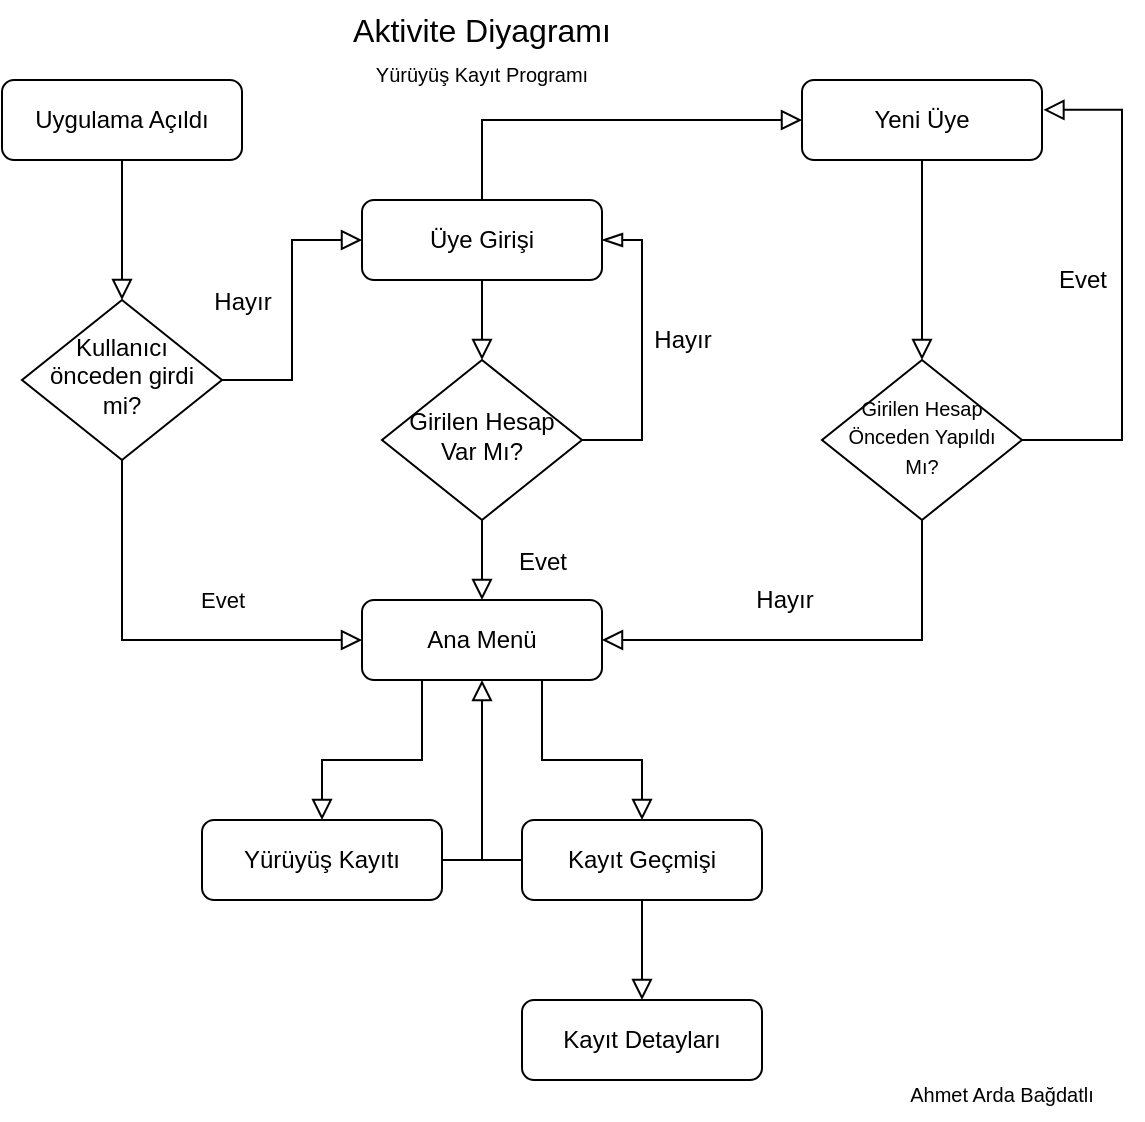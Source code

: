 <mxfile version="24.6.4" type="device">
  <diagram id="C5RBs43oDa-KdzZeNtuy" name="Page-1">
    <mxGraphModel dx="1400" dy="809" grid="1" gridSize="10" guides="1" tooltips="1" connect="1" arrows="1" fold="1" page="1" pageScale="1" pageWidth="827" pageHeight="1169" math="0" shadow="0">
      <root>
        <mxCell id="WIyWlLk6GJQsqaUBKTNV-0" />
        <mxCell id="WIyWlLk6GJQsqaUBKTNV-1" parent="WIyWlLk6GJQsqaUBKTNV-0" />
        <mxCell id="WIyWlLk6GJQsqaUBKTNV-2" value="" style="rounded=0;html=1;jettySize=auto;orthogonalLoop=1;fontSize=11;endArrow=block;endFill=0;endSize=8;strokeWidth=1;shadow=0;labelBackgroundColor=none;edgeStyle=orthogonalEdgeStyle;" parent="WIyWlLk6GJQsqaUBKTNV-1" source="WIyWlLk6GJQsqaUBKTNV-3" edge="1">
          <mxGeometry relative="1" as="geometry">
            <mxPoint x="220" y="170" as="targetPoint" />
          </mxGeometry>
        </mxCell>
        <mxCell id="WIyWlLk6GJQsqaUBKTNV-3" value="Uygulama Açıldı" style="rounded=1;whiteSpace=wrap;html=1;fontSize=12;glass=0;strokeWidth=1;shadow=0;" parent="WIyWlLk6GJQsqaUBKTNV-1" vertex="1">
          <mxGeometry x="160" y="60" width="120" height="40" as="geometry" />
        </mxCell>
        <mxCell id="NClxcvLmYfGI_eOeFI5d-4" style="edgeStyle=none;curved=1;rounded=0;orthogonalLoop=1;jettySize=auto;html=1;fontSize=12;startSize=8;endSize=8;endArrow=block;endFill=0;" edge="1" parent="WIyWlLk6GJQsqaUBKTNV-1" source="WIyWlLk6GJQsqaUBKTNV-7">
          <mxGeometry relative="1" as="geometry">
            <mxPoint x="400" y="200" as="targetPoint" />
          </mxGeometry>
        </mxCell>
        <mxCell id="NClxcvLmYfGI_eOeFI5d-10" style="edgeStyle=orthogonalEdgeStyle;rounded=0;orthogonalLoop=1;jettySize=auto;html=1;exitX=0.5;exitY=0;exitDx=0;exitDy=0;fontSize=12;startSize=8;endSize=8;endArrow=block;endFill=0;" edge="1" parent="WIyWlLk6GJQsqaUBKTNV-1" source="WIyWlLk6GJQsqaUBKTNV-7">
          <mxGeometry relative="1" as="geometry">
            <mxPoint x="560" y="80" as="targetPoint" />
            <Array as="points">
              <mxPoint x="400" y="80" />
            </Array>
          </mxGeometry>
        </mxCell>
        <mxCell id="WIyWlLk6GJQsqaUBKTNV-7" value="Üye Girişi" style="rounded=1;whiteSpace=wrap;html=1;fontSize=12;glass=0;strokeWidth=1;shadow=0;" parent="WIyWlLk6GJQsqaUBKTNV-1" vertex="1">
          <mxGeometry x="340" y="120" width="120" height="40" as="geometry" />
        </mxCell>
        <mxCell id="WIyWlLk6GJQsqaUBKTNV-8" value="Evet" style="rounded=0;html=1;jettySize=auto;orthogonalLoop=1;fontSize=11;endArrow=block;endFill=0;endSize=8;strokeWidth=1;shadow=0;labelBackgroundColor=none;edgeStyle=orthogonalEdgeStyle;" parent="WIyWlLk6GJQsqaUBKTNV-1" source="WIyWlLk6GJQsqaUBKTNV-10" target="WIyWlLk6GJQsqaUBKTNV-11" edge="1">
          <mxGeometry x="0.333" y="20" relative="1" as="geometry">
            <mxPoint as="offset" />
            <Array as="points">
              <mxPoint x="220" y="340" />
            </Array>
          </mxGeometry>
        </mxCell>
        <mxCell id="NClxcvLmYfGI_eOeFI5d-1" style="edgeStyle=orthogonalEdgeStyle;rounded=0;orthogonalLoop=1;jettySize=auto;html=1;exitX=1;exitY=0.5;exitDx=0;exitDy=0;entryX=0;entryY=0.5;entryDx=0;entryDy=0;fontSize=12;startSize=8;endSize=8;endArrow=block;endFill=0;" edge="1" parent="WIyWlLk6GJQsqaUBKTNV-1" source="WIyWlLk6GJQsqaUBKTNV-10" target="WIyWlLk6GJQsqaUBKTNV-7">
          <mxGeometry relative="1" as="geometry" />
        </mxCell>
        <mxCell id="NClxcvLmYfGI_eOeFI5d-3" value="Hayır" style="edgeLabel;html=1;align=center;verticalAlign=middle;resizable=0;points=[];fontSize=12;" vertex="1" connectable="0" parent="NClxcvLmYfGI_eOeFI5d-1">
          <mxGeometry x="-0.12" y="3" relative="1" as="geometry">
            <mxPoint x="-22" y="-13" as="offset" />
          </mxGeometry>
        </mxCell>
        <mxCell id="WIyWlLk6GJQsqaUBKTNV-10" value="Kullanıcı önceden girdi mi?" style="rhombus;whiteSpace=wrap;html=1;shadow=0;fontFamily=Helvetica;fontSize=12;align=center;strokeWidth=1;spacing=6;spacingTop=-4;" parent="WIyWlLk6GJQsqaUBKTNV-1" vertex="1">
          <mxGeometry x="170" y="170" width="100" height="80" as="geometry" />
        </mxCell>
        <mxCell id="NClxcvLmYfGI_eOeFI5d-21" style="edgeStyle=orthogonalEdgeStyle;rounded=0;orthogonalLoop=1;jettySize=auto;html=1;entryX=0.5;entryY=0;entryDx=0;entryDy=0;fontSize=12;startSize=8;endSize=8;endArrow=block;endFill=0;exitX=0.75;exitY=1;exitDx=0;exitDy=0;" edge="1" parent="WIyWlLk6GJQsqaUBKTNV-1" source="WIyWlLk6GJQsqaUBKTNV-11" target="NClxcvLmYfGI_eOeFI5d-20">
          <mxGeometry relative="1" as="geometry">
            <Array as="points">
              <mxPoint x="430" y="400" />
              <mxPoint x="480" y="400" />
            </Array>
          </mxGeometry>
        </mxCell>
        <mxCell id="NClxcvLmYfGI_eOeFI5d-22" style="edgeStyle=orthogonalEdgeStyle;rounded=0;orthogonalLoop=1;jettySize=auto;html=1;entryX=0.5;entryY=0;entryDx=0;entryDy=0;fontSize=12;startSize=8;endSize=8;endArrow=block;endFill=0;" edge="1" parent="WIyWlLk6GJQsqaUBKTNV-1" source="WIyWlLk6GJQsqaUBKTNV-11" target="NClxcvLmYfGI_eOeFI5d-19">
          <mxGeometry relative="1" as="geometry">
            <Array as="points">
              <mxPoint x="370" y="400" />
              <mxPoint x="320" y="400" />
            </Array>
          </mxGeometry>
        </mxCell>
        <mxCell id="WIyWlLk6GJQsqaUBKTNV-11" value="Ana Menü" style="rounded=1;whiteSpace=wrap;html=1;fontSize=12;glass=0;strokeWidth=1;shadow=0;" parent="WIyWlLk6GJQsqaUBKTNV-1" vertex="1">
          <mxGeometry x="340" y="320" width="120" height="40" as="geometry" />
        </mxCell>
        <mxCell id="NClxcvLmYfGI_eOeFI5d-6" style="edgeStyle=orthogonalEdgeStyle;rounded=0;orthogonalLoop=1;jettySize=auto;html=1;fontSize=12;startSize=8;endSize=8;endArrow=block;endFill=0;entryX=0.5;entryY=0;entryDx=0;entryDy=0;" edge="1" parent="WIyWlLk6GJQsqaUBKTNV-1" source="NClxcvLmYfGI_eOeFI5d-5" target="WIyWlLk6GJQsqaUBKTNV-11">
          <mxGeometry relative="1" as="geometry">
            <mxPoint x="430" y="290" as="targetPoint" />
            <Array as="points" />
          </mxGeometry>
        </mxCell>
        <mxCell id="NClxcvLmYfGI_eOeFI5d-7" value="Evet" style="edgeLabel;html=1;align=center;verticalAlign=middle;resizable=0;points=[];fontSize=12;" vertex="1" connectable="0" parent="NClxcvLmYfGI_eOeFI5d-6">
          <mxGeometry x="0.569" y="3" relative="1" as="geometry">
            <mxPoint x="27" y="-11" as="offset" />
          </mxGeometry>
        </mxCell>
        <mxCell id="NClxcvLmYfGI_eOeFI5d-8" style="edgeStyle=orthogonalEdgeStyle;rounded=0;orthogonalLoop=1;jettySize=auto;html=1;entryX=1;entryY=0.5;entryDx=0;entryDy=0;fontSize=12;startSize=8;endSize=8;endArrow=blockThin;endFill=0;" edge="1" parent="WIyWlLk6GJQsqaUBKTNV-1" source="NClxcvLmYfGI_eOeFI5d-5" target="WIyWlLk6GJQsqaUBKTNV-7">
          <mxGeometry relative="1" as="geometry">
            <Array as="points">
              <mxPoint x="480" y="240" />
              <mxPoint x="480" y="140" />
            </Array>
          </mxGeometry>
        </mxCell>
        <mxCell id="NClxcvLmYfGI_eOeFI5d-9" value="Hayır" style="edgeLabel;html=1;align=center;verticalAlign=middle;resizable=0;points=[];fontSize=12;" vertex="1" connectable="0" parent="NClxcvLmYfGI_eOeFI5d-8">
          <mxGeometry x="0.205" y="-1" relative="1" as="geometry">
            <mxPoint x="19" y="10" as="offset" />
          </mxGeometry>
        </mxCell>
        <mxCell id="NClxcvLmYfGI_eOeFI5d-5" value="Girilen Hesap Var Mı?" style="rhombus;whiteSpace=wrap;html=1;shadow=0;fontFamily=Helvetica;fontSize=12;align=center;strokeWidth=1;spacing=6;spacingTop=-4;" vertex="1" parent="WIyWlLk6GJQsqaUBKTNV-1">
          <mxGeometry x="350" y="200" width="100" height="80" as="geometry" />
        </mxCell>
        <mxCell id="NClxcvLmYfGI_eOeFI5d-13" style="edgeStyle=none;curved=1;rounded=0;orthogonalLoop=1;jettySize=auto;html=1;fontSize=12;startSize=8;endSize=8;endArrow=block;endFill=0;" edge="1" parent="WIyWlLk6GJQsqaUBKTNV-1" source="NClxcvLmYfGI_eOeFI5d-11" target="NClxcvLmYfGI_eOeFI5d-12">
          <mxGeometry relative="1" as="geometry" />
        </mxCell>
        <mxCell id="NClxcvLmYfGI_eOeFI5d-11" value="Yeni Üye" style="rounded=1;whiteSpace=wrap;html=1;fontSize=12;glass=0;strokeWidth=1;shadow=0;" vertex="1" parent="WIyWlLk6GJQsqaUBKTNV-1">
          <mxGeometry x="560" y="60" width="120" height="40" as="geometry" />
        </mxCell>
        <mxCell id="NClxcvLmYfGI_eOeFI5d-16" style="edgeStyle=orthogonalEdgeStyle;rounded=0;orthogonalLoop=1;jettySize=auto;html=1;exitX=0.5;exitY=1;exitDx=0;exitDy=0;entryX=1;entryY=0.5;entryDx=0;entryDy=0;fontSize=12;startSize=8;endSize=8;endArrow=block;endFill=0;" edge="1" parent="WIyWlLk6GJQsqaUBKTNV-1" source="NClxcvLmYfGI_eOeFI5d-12" target="WIyWlLk6GJQsqaUBKTNV-11">
          <mxGeometry relative="1" as="geometry" />
        </mxCell>
        <mxCell id="NClxcvLmYfGI_eOeFI5d-17" value="Hayır" style="edgeLabel;html=1;align=center;verticalAlign=middle;resizable=0;points=[];fontSize=12;" vertex="1" connectable="0" parent="NClxcvLmYfGI_eOeFI5d-16">
          <mxGeometry x="0.132" y="1" relative="1" as="geometry">
            <mxPoint x="-5" y="-21" as="offset" />
          </mxGeometry>
        </mxCell>
        <mxCell id="NClxcvLmYfGI_eOeFI5d-12" value="&lt;font style=&quot;font-size: 10px;&quot;&gt;Girilen Hesap Önceden Yapıldı Mı?&lt;/font&gt;" style="rhombus;whiteSpace=wrap;html=1;shadow=0;fontFamily=Helvetica;fontSize=12;align=center;strokeWidth=1;spacing=6;spacingTop=-4;" vertex="1" parent="WIyWlLk6GJQsqaUBKTNV-1">
          <mxGeometry x="570" y="200" width="100" height="80" as="geometry" />
        </mxCell>
        <mxCell id="NClxcvLmYfGI_eOeFI5d-14" style="edgeStyle=orthogonalEdgeStyle;rounded=0;orthogonalLoop=1;jettySize=auto;html=1;exitX=1;exitY=0.5;exitDx=0;exitDy=0;entryX=1.006;entryY=0.373;entryDx=0;entryDy=0;entryPerimeter=0;fontSize=12;startSize=8;endSize=8;endArrow=block;endFill=0;" edge="1" parent="WIyWlLk6GJQsqaUBKTNV-1" source="NClxcvLmYfGI_eOeFI5d-12" target="NClxcvLmYfGI_eOeFI5d-11">
          <mxGeometry relative="1" as="geometry">
            <Array as="points">
              <mxPoint x="720" y="240" />
              <mxPoint x="720" y="75" />
            </Array>
          </mxGeometry>
        </mxCell>
        <mxCell id="NClxcvLmYfGI_eOeFI5d-15" value="Evet" style="edgeLabel;html=1;align=center;verticalAlign=middle;resizable=0;points=[];fontSize=12;" vertex="1" connectable="0" parent="NClxcvLmYfGI_eOeFI5d-14">
          <mxGeometry x="0.282" y="-1" relative="1" as="geometry">
            <mxPoint x="-21" y="33" as="offset" />
          </mxGeometry>
        </mxCell>
        <mxCell id="NClxcvLmYfGI_eOeFI5d-23" style="edgeStyle=orthogonalEdgeStyle;rounded=0;orthogonalLoop=1;jettySize=auto;html=1;entryX=0.5;entryY=1;entryDx=0;entryDy=0;fontSize=12;startSize=8;endSize=8;exitX=1;exitY=0.5;exitDx=0;exitDy=0;endArrow=block;endFill=0;" edge="1" parent="WIyWlLk6GJQsqaUBKTNV-1" source="NClxcvLmYfGI_eOeFI5d-19" target="WIyWlLk6GJQsqaUBKTNV-11">
          <mxGeometry relative="1" as="geometry" />
        </mxCell>
        <mxCell id="NClxcvLmYfGI_eOeFI5d-19" value="Yürüyüş Kayıtı" style="rounded=1;whiteSpace=wrap;html=1;fontSize=12;glass=0;strokeWidth=1;shadow=0;" vertex="1" parent="WIyWlLk6GJQsqaUBKTNV-1">
          <mxGeometry x="260" y="430" width="120" height="40" as="geometry" />
        </mxCell>
        <mxCell id="NClxcvLmYfGI_eOeFI5d-25" style="edgeStyle=none;curved=1;rounded=0;orthogonalLoop=1;jettySize=auto;html=1;exitX=0;exitY=0.5;exitDx=0;exitDy=0;fontSize=12;startSize=8;endSize=8;endArrow=none;endFill=0;" edge="1" parent="WIyWlLk6GJQsqaUBKTNV-1" source="NClxcvLmYfGI_eOeFI5d-20">
          <mxGeometry relative="1" as="geometry">
            <mxPoint x="400" y="449.966" as="targetPoint" />
          </mxGeometry>
        </mxCell>
        <mxCell id="NClxcvLmYfGI_eOeFI5d-28" style="edgeStyle=none;curved=1;rounded=0;orthogonalLoop=1;jettySize=auto;html=1;entryX=0.5;entryY=0;entryDx=0;entryDy=0;fontSize=12;startSize=8;endSize=8;endArrow=block;endFill=0;" edge="1" parent="WIyWlLk6GJQsqaUBKTNV-1" source="NClxcvLmYfGI_eOeFI5d-20" target="NClxcvLmYfGI_eOeFI5d-27">
          <mxGeometry relative="1" as="geometry" />
        </mxCell>
        <mxCell id="NClxcvLmYfGI_eOeFI5d-20" value="Kayıt Geçmişi" style="rounded=1;whiteSpace=wrap;html=1;fontSize=12;glass=0;strokeWidth=1;shadow=0;" vertex="1" parent="WIyWlLk6GJQsqaUBKTNV-1">
          <mxGeometry x="420" y="430" width="120" height="40" as="geometry" />
        </mxCell>
        <mxCell id="NClxcvLmYfGI_eOeFI5d-27" value="Kayıt Detayları" style="rounded=1;whiteSpace=wrap;html=1;fontSize=12;glass=0;strokeWidth=1;shadow=0;" vertex="1" parent="WIyWlLk6GJQsqaUBKTNV-1">
          <mxGeometry x="420" y="520" width="120" height="40" as="geometry" />
        </mxCell>
        <mxCell id="NClxcvLmYfGI_eOeFI5d-29" value="Aktivite Diyagramı" style="text;html=1;align=center;verticalAlign=middle;whiteSpace=wrap;rounded=0;fontSize=16;" vertex="1" parent="WIyWlLk6GJQsqaUBKTNV-1">
          <mxGeometry x="320" y="20" width="160" height="30" as="geometry" />
        </mxCell>
        <mxCell id="NClxcvLmYfGI_eOeFI5d-31" value="&lt;font style=&quot;font-size: 10px;&quot;&gt;Yürüyüş Kayıt Programı&lt;/font&gt;" style="text;html=1;align=center;verticalAlign=middle;whiteSpace=wrap;rounded=0;fontSize=16;" vertex="1" parent="WIyWlLk6GJQsqaUBKTNV-1">
          <mxGeometry x="340" y="40" width="120" height="30" as="geometry" />
        </mxCell>
        <mxCell id="NClxcvLmYfGI_eOeFI5d-33" value="&lt;font style=&quot;font-size: 10px;&quot;&gt;Ahmet Arda Bağdatlı&lt;/font&gt;" style="text;html=1;align=center;verticalAlign=middle;whiteSpace=wrap;rounded=0;fontSize=16;" vertex="1" parent="WIyWlLk6GJQsqaUBKTNV-1">
          <mxGeometry x="600" y="550" width="120" height="30" as="geometry" />
        </mxCell>
      </root>
    </mxGraphModel>
  </diagram>
</mxfile>
